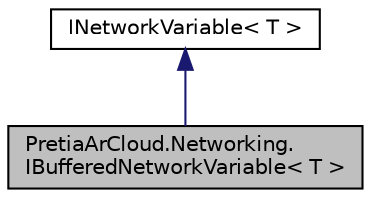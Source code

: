 digraph "PretiaArCloud.Networking.IBufferedNetworkVariable&lt; T &gt;"
{
 // LATEX_PDF_SIZE
  edge [fontname="Helvetica",fontsize="10",labelfontname="Helvetica",labelfontsize="10"];
  node [fontname="Helvetica",fontsize="10",shape=record];
  Node1 [label="PretiaArCloud.Networking.\lIBufferedNetworkVariable\< T \>",height=0.2,width=0.4,color="black", fillcolor="grey75", style="filled", fontcolor="black",tooltip=" "];
  Node2 -> Node1 [dir="back",color="midnightblue",fontsize="10",style="solid",fontname="Helvetica"];
  Node2 [label="INetworkVariable\< T \>",height=0.2,width=0.4,color="black", fillcolor="white", style="filled",URL="$interfacePretiaArCloud_1_1Networking_1_1INetworkVariable.html",tooltip=" "];
}
